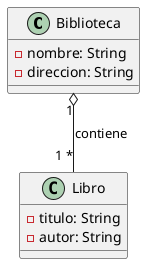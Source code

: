 @startuml

class Biblioteca{
-nombre: String
-direccion: String
}

class Libro{
-titulo: String
-autor: String
}

Biblioteca "1" o-- "1 *" Libro : contiene



@enduml